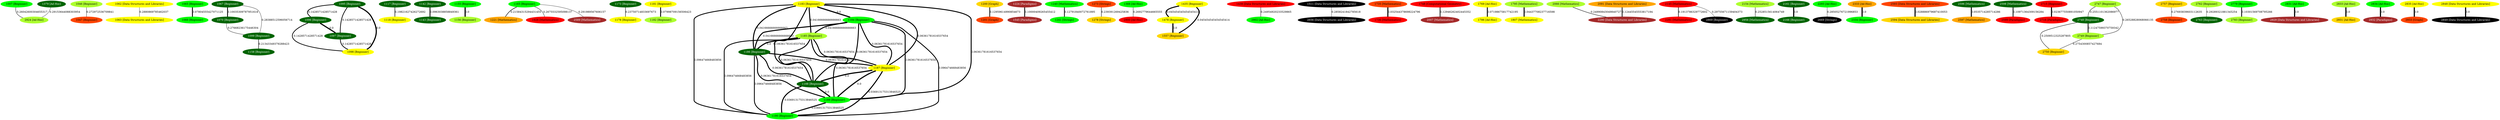 graph "Co-ocurrence graph (problems)" {
	node [style=filled]
	1007 [label="1007 [Beginner]" color=green fillcolor=green fontcolor=black]
	2924 [label="2924 [Ad-Hoc]" color=greenyellow fillcolor=greenyellow fontcolor=black]
	1007 -- 2924 [label=0.26042600304655317 style="setlinewidth(1.659568)" weight=1]
	1046 [label="1046 [Beginner]" color=greenyellow fillcolor=greenyellow fontcolor=black]
	1047 [label="1047 [Beginner]" color=orangered fillcolor=orangered fontcolor=black]
	1046 -- 1047 [label=0.272972536709841 style="setlinewidth(1.450460)" weight=1]
	1062 [label="1062 [Data Structures and Libraries]" color=yellow fillcolor=yellow fontcolor=black]
	1063 [label="1063 [Data Structures and Libraries]" color=yellow fillcolor=yellow fontcolor=black]
	1062 -- 1063 [label=0.2880869785462037 style="setlinewidth(1.198552)" weight=1]
	1065 [label="1065 [Beginner]" color=green fillcolor=green fontcolor=black]
	1066 [label="1066 [Beginner]" color=green fillcolor=green fontcolor=black]
	1065 -- 1066 [label=0.07804555427071125 style="setlinewidth(4.699241)" weight=4]
	1067 [label="1067 [Beginner]" color=darkgreen fillcolor=darkgreen fontcolor=white]
	1070 [label="1070 [Beginner]" color=darkgreen fillcolor=darkgreen fontcolor=white]
	1067 -- 1070 [label=0.10035309787951618 style="setlinewidth(4.327449)" weight=4]
	1099 [label="1099 [Beginner]" color=darkgreen fillcolor=darkgreen fontcolor=white]
	1067 -- 1099 [label=0.28388512596056714 style="setlinewidth(1.268583)" weight=1]
	1070 -- 1099 [label=0.27668236175446304 style="setlinewidth(1.388629)" weight=1]
	1095 [label="1095 [Beginner]" color=darkgreen fillcolor=darkgreen fontcolor=white]
	1096 [label="1096 [Beginner]" color=darkgreen fillcolor=darkgreen fontcolor=white]
	1095 -- 1096 [label=0.1428571428571428 style="setlinewidth(3.619049)" weight=3]
	1097 [label="1097 [Beginner]" color=darkgreen fillcolor=darkgreen fontcolor=white]
	1095 -- 1097 [label=0.1428571428571428 style="setlinewidth(3.619049)" weight=3]
	1098 [label="1098 [Beginner]" color=yellow fillcolor=yellow fontcolor=black]
	1095 -- 1098 [label=0.0 style="setlinewidth(6.000000)" weight=6]
	1096 -- 1097 [label=0.0 style="setlinewidth(6.000000)" weight=6]
	1096 -- 1098 [label=0.1428571428571428 style="setlinewidth(3.619049)" weight=3]
	1097 -- 1098 [label=0.1428571428571428 style="setlinewidth(3.619049)" weight=3]
	1158 [label="1158 [Beginner]" color=darkgreen fillcolor=darkgreen fontcolor=white]
	1099 -- 1158 [label=0.21343349379288423 style="setlinewidth(2.442777)" weight=2]
	1117 [label="1117 [Beginner]" color=darkgreen fillcolor=darkgreen fontcolor=white]
	1118 [label="1118 [Beginner]" color=yellow fillcolor=yellow fontcolor=black]
	1117 -- 1118 [label=0.19821627426272692 style="setlinewidth(2.696397)" weight=2]
	1142 [label="1142 [Beginner]" color=darkgreen fillcolor=darkgreen fontcolor=white]
	1143 [label="1143 [Beginner]" color=darkgreen fillcolor=darkgreen fontcolor=white]
	1142 -- 1143 [label=0.0963038858849361 style="setlinewidth(4.394936)" weight=4]
	1155 [label="1155 [Beginner]" color=green fillcolor=green fontcolor=black]
	1156 [label="1156 [Beginner]" color=greenyellow fillcolor=greenyellow fontcolor=black]
	1155 -- 1156 [label=0.0 style="setlinewidth(6.000000)" weight=6]
	1165 [label="1165 [Beginner]" color=green fillcolor=green fontcolor=black]
	1221 [label="1221 [Mathematics]" color=orange fillcolor=orange fontcolor=black]
	1165 -- 1221 [label=0.21584315294431455 style="setlinewidth(2.402616)" weight=2]
	1926 [label="1926 [Mathematics]" color=red fillcolor=red fontcolor=black]
	1165 -- 1926 [label=0.2675532595098137 style="setlinewidth(1.540781)" weight=1]
	2589 [label="2589 [Mathematics]" color=brown fillcolor=brown fontcolor=white]
	1165 -- 2589 [label=0.291989567606157 style="setlinewidth(1.133509)" weight=1]
	1173 [label="1173 [Beginner]" color=darkgreen fillcolor=darkgreen fontcolor=white]
	1178 [label="1178 [Beginner]" color=yellow fillcolor=yellow fontcolor=black]
	1173 -- 1178 [label=0.23750714833697673 style="setlinewidth(2.041549)" weight=2]
	1181 [label="1181 [Beginner]" color=yellow fillcolor=yellow fontcolor=black]
	1182 [label="1182 [Beginner]" color=greenyellow fillcolor=greenyellow fontcolor=black]
	1181 -- 1182 [label=0.07998709156506423 style="setlinewidth(4.666882)" weight=4]
	1183 [label="1183 [Beginner]" color=yellow fillcolor=yellow fontcolor=black]
	1184 [label="1184 [Beginner]" color=green fillcolor=green fontcolor=black]
	1183 -- 1184 [label=0.0 style="setlinewidth(6.000000)" weight=6]
	1185 [label="1185 [Beginner]" color=greenyellow fillcolor=greenyellow fontcolor=black]
	1183 -- 1185 [label=0.04166666666666663 style="setlinewidth(5.305556)" weight=5]
	1186 [label="1186 [Beginner]" color=darkgreen fillcolor=darkgreen fontcolor=white]
	1183 -- 1186 [label=0.04166666666666663 style="setlinewidth(5.305556)" weight=5]
	1187 [label="1187 [Beginner]" color=yellow fillcolor=yellow fontcolor=black]
	1183 -- 1187 [label=0.06361781616537654 style="setlinewidth(4.939703)" weight=4]
	1188 [label="1188 [Beginner]" color=darkgreen fillcolor=darkgreen fontcolor=white]
	1183 -- 1188 [label=0.06361781616537654 style="setlinewidth(4.939703)" weight=4]
	1189 [label="1189 [Beginner]" color=green fillcolor=green fontcolor=black]
	1183 -- 1189 [label=0.06361781616537654 style="setlinewidth(4.939703)" weight=4]
	1190 [label="1190 [Beginner]" color=green fillcolor=green fontcolor=black]
	1183 -- 1190 [label=0.096474668483856 style="setlinewidth(4.392090)" weight=4]
	1184 -- 1185 [label=0.04166666666666663 style="setlinewidth(5.305556)" weight=5]
	1184 -- 1186 [label=0.04166666666666663 style="setlinewidth(5.305556)" weight=5]
	1184 -- 1187 [label=0.06361781616537654 style="setlinewidth(4.939703)" weight=4]
	1184 -- 1188 [label=0.06361781616537654 style="setlinewidth(4.939703)" weight=4]
	1184 -- 1189 [label=0.06361781616537654 style="setlinewidth(4.939703)" weight=4]
	1184 -- 1190 [label=0.096474668483856 style="setlinewidth(4.392090)" weight=4]
	1185 -- 1186 [label=0.0 style="setlinewidth(6.000000)" weight=6]
	1185 -- 1187 [label=0.06361781616537654 style="setlinewidth(4.939703)" weight=4]
	1185 -- 1188 [label=0.06361781616537654 style="setlinewidth(4.939703)" weight=4]
	1185 -- 1189 [label=0.06361781616537654 style="setlinewidth(4.939703)" weight=4]
	1185 -- 1190 [label=0.096474668483856 style="setlinewidth(4.392090)" weight=4]
	1186 -- 1187 [label=0.06361781616537654 style="setlinewidth(4.939703)" weight=4]
	1186 -- 1188 [label=0.06361781616537654 style="setlinewidth(4.939703)" weight=4]
	1186 -- 1189 [label=0.06361781616537654 style="setlinewidth(4.939703)" weight=4]
	1186 -- 1190 [label=0.096474668483856 style="setlinewidth(4.392090)" weight=4]
	1187 -- 1188 [label=0.0 style="setlinewidth(6.000000)" weight=6]
	1187 -- 1189 [label=0.0 style="setlinewidth(6.000000)" weight=6]
	1187 -- 1190 [label=0.036913175313846525 style="setlinewidth(5.384781)" weight=5]
	1188 -- 1189 [label=0.0 style="setlinewidth(6.000000)" weight=6]
	1188 -- 1190 [label=0.036913175313846525 style="setlinewidth(5.384781)" weight=5]
	1189 -- 1190 [label=0.036913175313846525 style="setlinewidth(5.384781)" weight=5]
	1200 [label="1200 [Graph]" color=gold fillcolor=gold fontcolor=black]
	1201 [label="1201 [Graph]" color=orangered fillcolor=orangered fontcolor=black]
	1200 -- 1201 [label=0.12959614990854673 style="setlinewidth(3.840065)" weight=3]
	1224 [label="1224 [Paradigms]" color=brown fillcolor=brown fontcolor=white]
	1545 [label="1545 [Paradigms]" color=brown fillcolor=brown fontcolor=white]
	1224 -- 1545 [label=0.10000409265455412 style="setlinewidth(4.333266)" weight=4]
	1240 [label="1240 [Mathematics]" color=green fillcolor=green fontcolor=black]
	1241 [label="1241 [Strings]" color=green fillcolor=green fontcolor=black]
	1240 -- 1241 [label=0.12791840072761895 style="setlinewidth(3.868028)" weight=3]
	1273 [label="1273 [Strings]" color=orangered fillcolor=orangered fontcolor=black]
	1278 [label="1278 [Strings]" color=gold fillcolor=gold fontcolor=black]
	1273 -- 1278 [label=0.239391269425836 style="setlinewidth(2.010147)" weight=2]
	1366 [label="1366 [Ad-Hoc]" color=green fillcolor=green fontcolor=black]
	2900 [label="2900 [Ad-Hoc]" color=red fillcolor=red fontcolor=black]
	1366 -- 2900 [label=0.2692779644665555 style="setlinewidth(1.512036)" weight=1]
	1379 [label="1379 [Ad-Hoc]" color=darkgreen fillcolor=darkgreen fontcolor=white]
	1379 -- 2924 [label=0.29153644088303954 style="setlinewidth(1.141061)" weight=1]
	1435 [label="1435 [Beginner]" color=yellow fillcolor=yellow fontcolor=black]
	1478 [label="1478 [Beginner]" color=yellow fillcolor=yellow fontcolor=black]
	1435 -- 1478 [label=0.045454545454545414 style="setlinewidth(5.242425)" weight=5]
	1557 [label="1557 [Beginner]" color=gold fillcolor=gold fontcolor=black]
	1435 -- 1557 [label=0.045454545454545414 style="setlinewidth(5.242425)" weight=5]
	1439 [label="1439 [Data Structures and Libraries]" color=red fillcolor=red fontcolor=black]
	2902 [label="2902 [Ad-Hoc]" color=green fillcolor=green fontcolor=black]
	1439 -- 2902 [label=0.24954920233529865 style="setlinewidth(1.840848)" weight=1]
	1478 -- 1557 [label=0.0 style="setlinewidth(6.000000)" weight=6]
	1511 [label="1511 [Data Structures and Libraries]" color=black fillcolor=black fontcolor=white]
	2656 [label="2656 [Data Structures and Libraries]" color=black fillcolor=black fontcolor=white]
	1511 -- 2656 [label=0.2858241842785618 style="setlinewidth(1.236266)" weight=1]
	1735 [label="1735 [Mathematics]" color=orangered fillcolor=orangered fontcolor=black]
	1736 [label="1736 [Mathematics]" color=red fillcolor=red fontcolor=black]
	1735 -- 1736 [label=0.032544378698224796 style="setlinewidth(5.457594)" weight=5]
	1748 [label="1748 [Computational Geometry]" color=red fillcolor=red fontcolor=black]
	2007 [label="2007 [Mathematics]" color=brown fillcolor=brown fontcolor=white]
	1748 -- 2007 [label=0.12946262402445352 style="setlinewidth(3.842290)" weight=3]
	1769 [label="1769 [Ad-Hoc]" color=yellow fillcolor=yellow fontcolor=black]
	1786 [label="1786 [Ad-Hoc]" color=yellow fillcolor=yellow fontcolor=black]
	1769 -- 1786 [label=0.07198675817742195 style="setlinewidth(4.800221)" weight=4]
	1795 [label="1795 [Mathematics]" color=greenyellow fillcolor=greenyellow fontcolor=black]
	1807 [label="1807 [Mathematics]" color=yellow fillcolor=yellow fontcolor=black]
	1795 -- 1807 [label=0.04437708237716598 style="setlinewidth(5.260382)" weight=5]
	2066 [label="2066 [Mathematics]" color=greenyellow fillcolor=greenyellow fontcolor=black]
	2290 [label="2290 [Data Structures and Libraries]" color=brown fillcolor=brown fontcolor=white]
	2066 -- 2290 [label=0.24990843049840727 style="setlinewidth(1.834861)" weight=1]
	2091 [label="2091 [Data Structures and Libraries]" color=orange fillcolor=orange fontcolor=black]
	2091 -- 2290 [label=0.12445545553817194 style="setlinewidth(3.925743)" weight=3]
	2145 [label="2145 [Mathematics]" color=red fillcolor=red fontcolor=black]
	2291 [label="2291 [Mathematics]" color=red fillcolor=red fontcolor=black]
	2145 -- 2291 [label=0.1913786329772602 style="setlinewidth(2.810357)" weight=2]
	2869 [label="2869 [Beginner]" color=black fillcolor=black fontcolor=white]
	2145 -- 2869 [label=0.29755671159404373 style="setlinewidth(1.040723)" weight=1]
	2154 [label="2154 [Mathematics]" color=greenyellow fillcolor=greenyellow fontcolor=black]
	2956 [label="2956 [Mathematics]" color=darkgreen fillcolor=darkgreen fontcolor=white]
	2154 -- 2956 [label=0.2528515614064749 style="setlinewidth(1.785809)" weight=1]
	2161 [label="2161 [Beginner]" color=darkgreen fillcolor=darkgreen fontcolor=white]
	2166 [label="2166 [Beginner]" color=darkgreen fillcolor=darkgreen fontcolor=white]
	2161 -- 2166 [label=0.0 style="setlinewidth(6.000000)" weight=6]
	2293 [label="2293 [Ad-Hoc]" color=green fillcolor=green fontcolor=black]
	2669 [label="2669 [Strings]" color=black fillcolor=black fontcolor=white]
	2293 -- 2669 [label=0.28505276721996853 style="setlinewidth(1.249122)" weight=1]
	2333 [label="2333 [Ad-Hoc]" color=orange fillcolor=orange fontcolor=black]
	2334 [label="2334 [Beginner]" color=green fillcolor=green fontcolor=black]
	2333 -- 2334 [label=0.0 style="setlinewidth(6.000000)" weight=6]
	2593 [label="2593 [Data Structures and Libraries]" color=orangered fillcolor=orangered fontcolor=black]
	2594 [label="2594 [Data Structures and Libraries]" color=gold fillcolor=gold fontcolor=black]
	2593 -- 2594 [label=0.028886979687410053 style="setlinewidth(5.518551)" weight=5]
	2596 [label="2596 [Mathematics]" color=darkgreen fillcolor=darkgreen fontcolor=white]
	2597 [label="2597 [Mathematics]" color=orange fillcolor=orange fontcolor=black]
	2596 -- 2597 [label=0.0535714285714286 style="setlinewidth(5.107143)" weight=5]
	2598 [label="2598 [Mathematics]" color=darkgreen fillcolor=darkgreen fontcolor=white]
	2599 [label="2599 [Paradigms]" color=red fillcolor=red fontcolor=black]
	2598 -- 2599 [label=0.10971364309156284 style="setlinewidth(4.171440)" weight=4]
	2715 [label="2715 [Beginner]" color=red fillcolor=red fontcolor=black]
	2716 [label="2716 [Paradigms]" color=red fillcolor=red fontcolor=black]
	2715 -- 2716 [label=0.023677550891050947 style="setlinewidth(5.605374)" weight=5]
	2747 [label="2747 [Beginner]" color=greenyellow fillcolor=greenyellow fontcolor=black]
	2748 [label="2748 [Beginner]" color=darkgreen fillcolor=darkgreen fontcolor=white]
	2747 -- 2748 [label=0.2551101362086977 style="setlinewidth(1.748166)" weight=1]
	2749 [label="2749 [Beginner]" color=greenyellow fillcolor=greenyellow fontcolor=black]
	2747 -- 2749 [label=0.26528828068066135 style="setlinewidth(1.578530)" weight=1]
	2748 -- 2749 [label=0.11247599370759342 style="setlinewidth(4.125401)" weight=4]
	2750 [label="2750 [Beginner]" color=gold fillcolor=gold fontcolor=black]
	2748 -- 2750 [label=0.2509512325287805 style="setlinewidth(1.817481)" weight=1]
	2749 -- 2750 [label=0.2754300857427684 style="setlinewidth(1.409500)" weight=1]
	2757 [label="2757 [Beginner]" color=gold fillcolor=gold fontcolor=black]
	2758 [label="2758 [Beginner]" color=orangered fillcolor=orangered fontcolor=black]
	2757 -- 2758 [label=0.27693839603112635 style="setlinewidth(1.384362)" weight=1]
	2762 [label="2762 [Beginner]" color=greenyellow fillcolor=greenyellow fontcolor=black]
	2763 [label="2763 [Beginner]" color=darkgreen fillcolor=darkgreen fontcolor=white]
	2762 -- 2763 [label=0.29289321881345254 style="setlinewidth(1.118448)" weight=1]
	2779 [label="2779 [Beginner]" color=green fillcolor=green fontcolor=black]
	2783 [label="2783 [Beginner]" color=greenyellow fillcolor=greenyellow fontcolor=black]
	2779 -- 2783 [label=0.10301569708795266 style="setlinewidth(4.283072)" weight=4]
	2831 [label="2831 [Ad-Hoc]" color=green fillcolor=green fontcolor=black]
	2929 [label="2929 [Data Structures and Libraries]" color=brown fillcolor=brown fontcolor=white]
	2831 -- 2929 [label=0.0 style="setlinewidth(6.000000)" weight=6]
	2833 [label="2833 [Ad-Hoc]" color=greenyellow fillcolor=greenyellow fontcolor=black]
	2931 [label="2931 [Ad-Hoc]" color=gold fillcolor=gold fontcolor=black]
	2833 -- 2931 [label=0.0 style="setlinewidth(6.000000)" weight=6]
	2834 [label="2834 [Ad-Hoc]" color=green fillcolor=green fontcolor=black]
	2932 [label="2932 [Paradigms]" color=brown fillcolor=brown fontcolor=white]
	2834 -- 2932 [label=0.0 style="setlinewidth(6.000000)" weight=6]
	2835 [label="2835 [Ad-Hoc]" color=yellow fillcolor=yellow fontcolor=black]
	2933 [label="2933 [Graph]" color=orangered fillcolor=orangered fontcolor=black]
	2835 -- 2933 [label=0.0 style="setlinewidth(6.000000)" weight=6]
	2848 [label="2848 [Data Structures and Libraries]" color=yellow fillcolor=yellow fontcolor=black]
	2849 [label="2849 [Data Structures and Libraries]" color=black fillcolor=black fontcolor=white]
	2848 -- 2849 [label=0.0 style="setlinewidth(6.000000)" weight=6]
}
